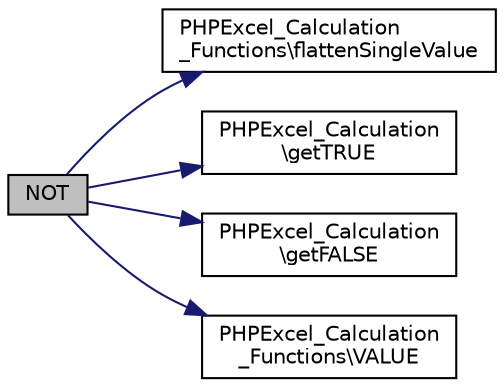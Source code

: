 digraph "NOT"
{
  edge [fontname="Helvetica",fontsize="10",labelfontname="Helvetica",labelfontsize="10"];
  node [fontname="Helvetica",fontsize="10",shape=record];
  rankdir="LR";
  Node18 [label="NOT",height=0.2,width=0.4,color="black", fillcolor="grey75", style="filled", fontcolor="black"];
  Node18 -> Node19 [color="midnightblue",fontsize="10",style="solid",fontname="Helvetica"];
  Node19 [label="PHPExcel_Calculation\l_Functions\\flattenSingleValue",height=0.2,width=0.4,color="black", fillcolor="white", style="filled",URL="$class_p_h_p_excel___calculation___functions.html#acaf2a2e8a02edcc96314474aa06d8550"];
  Node18 -> Node20 [color="midnightblue",fontsize="10",style="solid",fontname="Helvetica"];
  Node20 [label="PHPExcel_Calculation\l\\getTRUE",height=0.2,width=0.4,color="black", fillcolor="white", style="filled",URL="$class_p_h_p_excel___calculation.html#aaef7ebd13f5494224915b6a5f131c94f"];
  Node18 -> Node21 [color="midnightblue",fontsize="10",style="solid",fontname="Helvetica"];
  Node21 [label="PHPExcel_Calculation\l\\getFALSE",height=0.2,width=0.4,color="black", fillcolor="white", style="filled",URL="$class_p_h_p_excel___calculation.html#a6994a8f693ca683db1d52e3b96f5b1b1"];
  Node18 -> Node22 [color="midnightblue",fontsize="10",style="solid",fontname="Helvetica"];
  Node22 [label="PHPExcel_Calculation\l_Functions\\VALUE",height=0.2,width=0.4,color="black", fillcolor="white", style="filled",URL="$class_p_h_p_excel___calculation___functions.html#a2cc495b625ec296fd11527f968a37698"];
}
